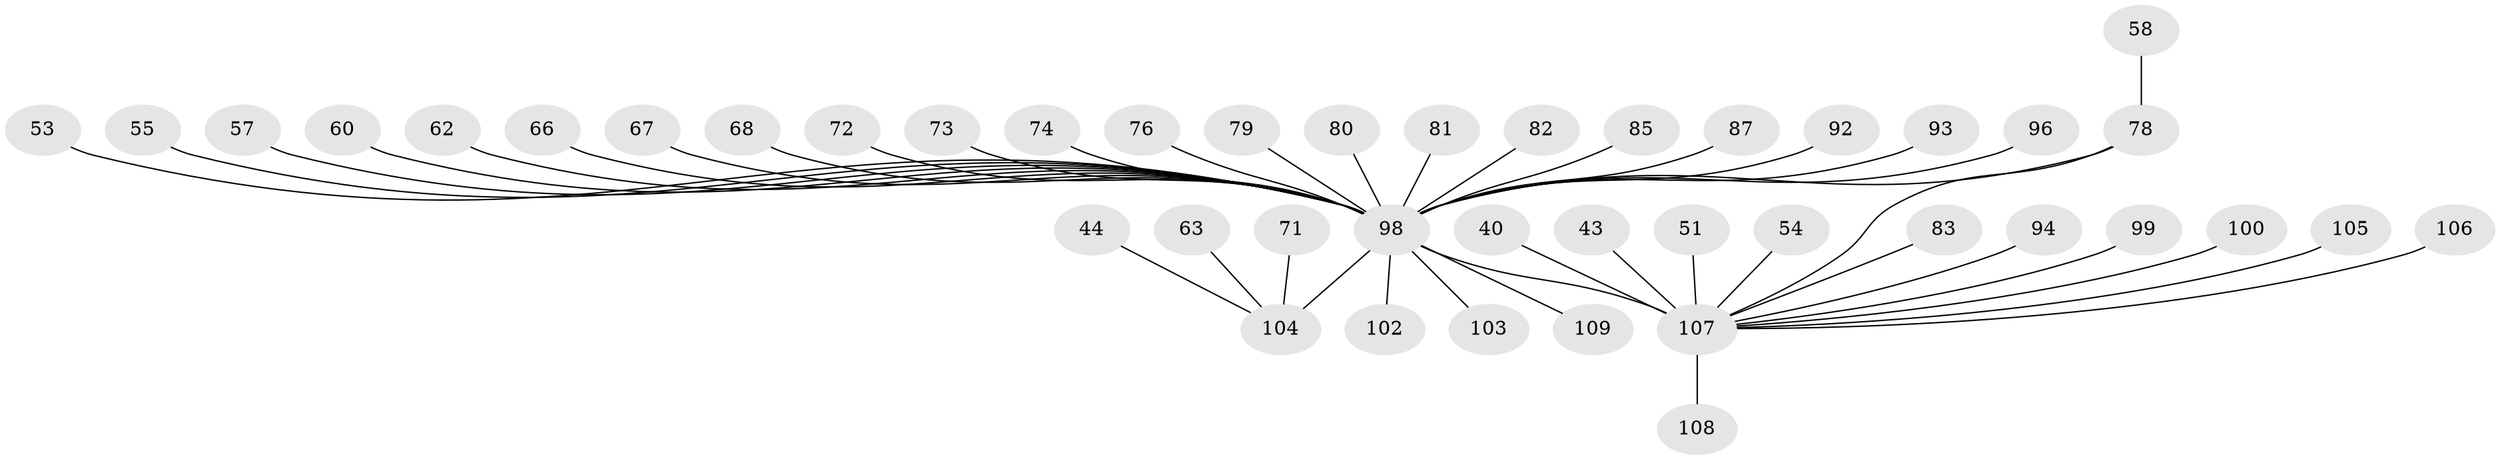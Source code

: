 // original degree distribution, {4: 0.03669724770642202, 25: 0.009174311926605505, 8: 0.009174311926605505, 11: 0.009174311926605505, 7: 0.03669724770642202, 2: 0.14678899082568808, 5: 0.027522935779816515, 6: 0.01834862385321101, 9: 0.009174311926605505, 3: 0.11926605504587157, 1: 0.5779816513761468}
// Generated by graph-tools (version 1.1) at 2025/50/03/04/25 21:50:16]
// undirected, 43 vertices, 43 edges
graph export_dot {
graph [start="1"]
  node [color=gray90,style=filled];
  40;
  43;
  44;
  51 [super="+48"];
  53 [super="+49"];
  54;
  55;
  57;
  58;
  60;
  62;
  63;
  66;
  67 [super="+10"];
  68;
  71;
  72;
  73;
  74;
  76;
  78 [super="+33"];
  79;
  80;
  81;
  82 [super="+7+23"];
  83 [super="+69"];
  85;
  87;
  92;
  93;
  94;
  96;
  98 [super="+16+28+97+75+65+95+89+15+26+29+36+38+39+41+46"];
  99;
  100 [super="+6"];
  102 [super="+56+91"];
  103;
  104 [super="+9+101"];
  105;
  106;
  107 [super="+24+64+25+35+37"];
  108 [super="+88+77+90"];
  109 [super="+61"];
  40 -- 107;
  43 -- 107;
  44 -- 104;
  51 -- 107;
  53 -- 98;
  54 -- 107;
  55 -- 98;
  57 -- 98;
  58 -- 78;
  60 -- 98 [weight=2];
  62 -- 98;
  63 -- 104;
  66 -- 98;
  67 -- 98;
  68 -- 98;
  71 -- 104;
  72 -- 98;
  73 -- 98;
  74 -- 98;
  76 -- 98;
  78 -- 98 [weight=5];
  78 -- 107 [weight=2];
  79 -- 98;
  80 -- 98;
  81 -- 98;
  82 -- 98 [weight=2];
  83 -- 107;
  85 -- 98;
  87 -- 98;
  92 -- 98;
  93 -- 98;
  94 -- 107;
  96 -- 98;
  98 -- 103;
  98 -- 104 [weight=5];
  98 -- 109 [weight=2];
  98 -- 102;
  98 -- 107 [weight=8];
  99 -- 107;
  100 -- 107;
  105 -- 107;
  106 -- 107;
  107 -- 108 [weight=2];
}
